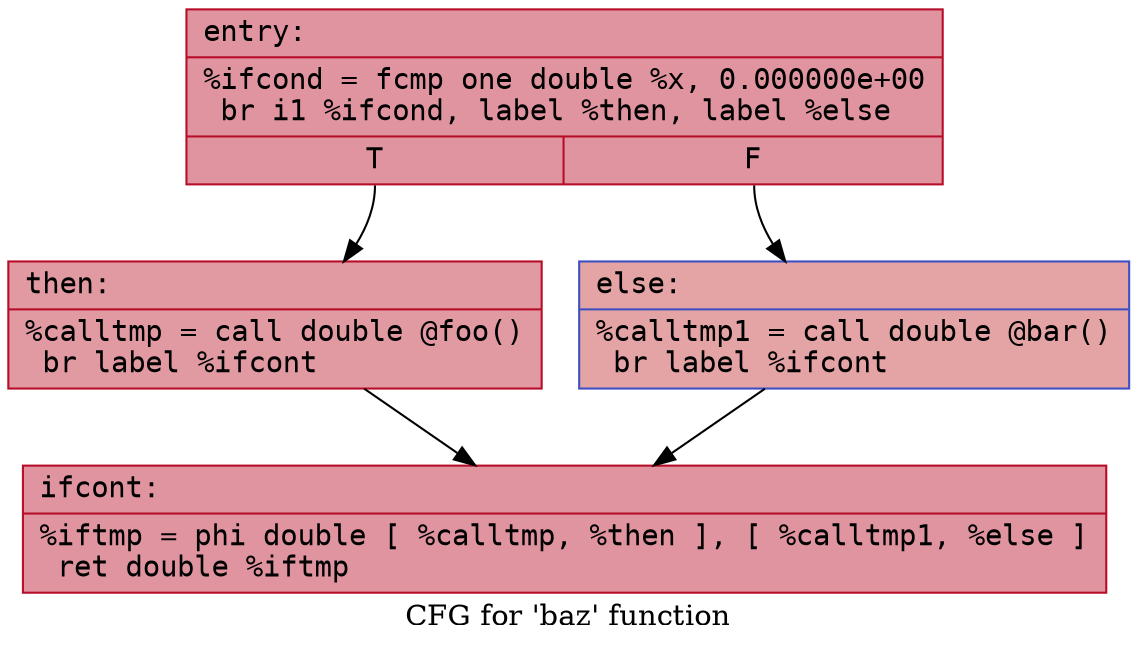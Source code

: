 digraph "CFG for 'baz' function" {
	label="CFG for 'baz' function";

	Node0x13ee41b00 [shape=record,color="#b70d28ff", style=filled, fillcolor="#b70d2870" fontname="Courier",label="{entry:\l|  %ifcond = fcmp one double %x, 0.000000e+00\l  br i1 %ifcond, label %then, label %else\l|{<s0>T|<s1>F}}"];
	Node0x13ee41b00:s0 -> Node0x13ee41b70;
	Node0x13ee41b00:s1 -> Node0x13ee41d10;
	Node0x13ee41b70 [shape=record,color="#b70d28ff", style=filled, fillcolor="#bb1b2c70" fontname="Courier",label="{then:\l|  %calltmp = call double @foo()\l  br label %ifcont\l}"];
	Node0x13ee41b70 -> Node0x13ee41cc0;
	Node0x13ee41d10 [shape=record,color="#3d50c3ff", style=filled, fillcolor="#c32e3170" fontname="Courier",label="{else:\l|  %calltmp1 = call double @bar()\l  br label %ifcont\l}"];
	Node0x13ee41d10 -> Node0x13ee41cc0;
	Node0x13ee41cc0 [shape=record,color="#b70d28ff", style=filled, fillcolor="#b70d2870" fontname="Courier",label="{ifcont:\l|  %iftmp = phi double [ %calltmp, %then ], [ %calltmp1, %else ]\l  ret double %iftmp\l}"];
}
